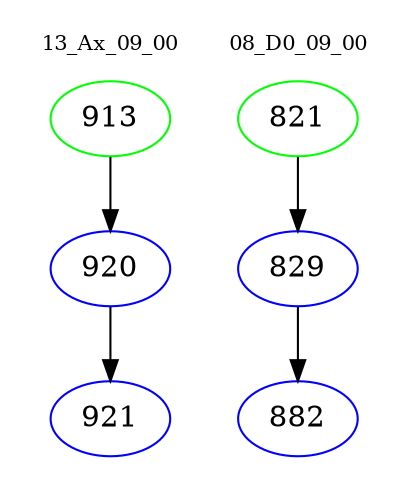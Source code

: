digraph{
subgraph cluster_0 {
color = white
label = "13_Ax_09_00";
fontsize=10;
T0_913 [label="913", color="green"]
T0_913 -> T0_920 [color="black"]
T0_920 [label="920", color="blue"]
T0_920 -> T0_921 [color="black"]
T0_921 [label="921", color="blue"]
}
subgraph cluster_1 {
color = white
label = "08_D0_09_00";
fontsize=10;
T1_821 [label="821", color="green"]
T1_821 -> T1_829 [color="black"]
T1_829 [label="829", color="blue"]
T1_829 -> T1_882 [color="black"]
T1_882 [label="882", color="blue"]
}
}
